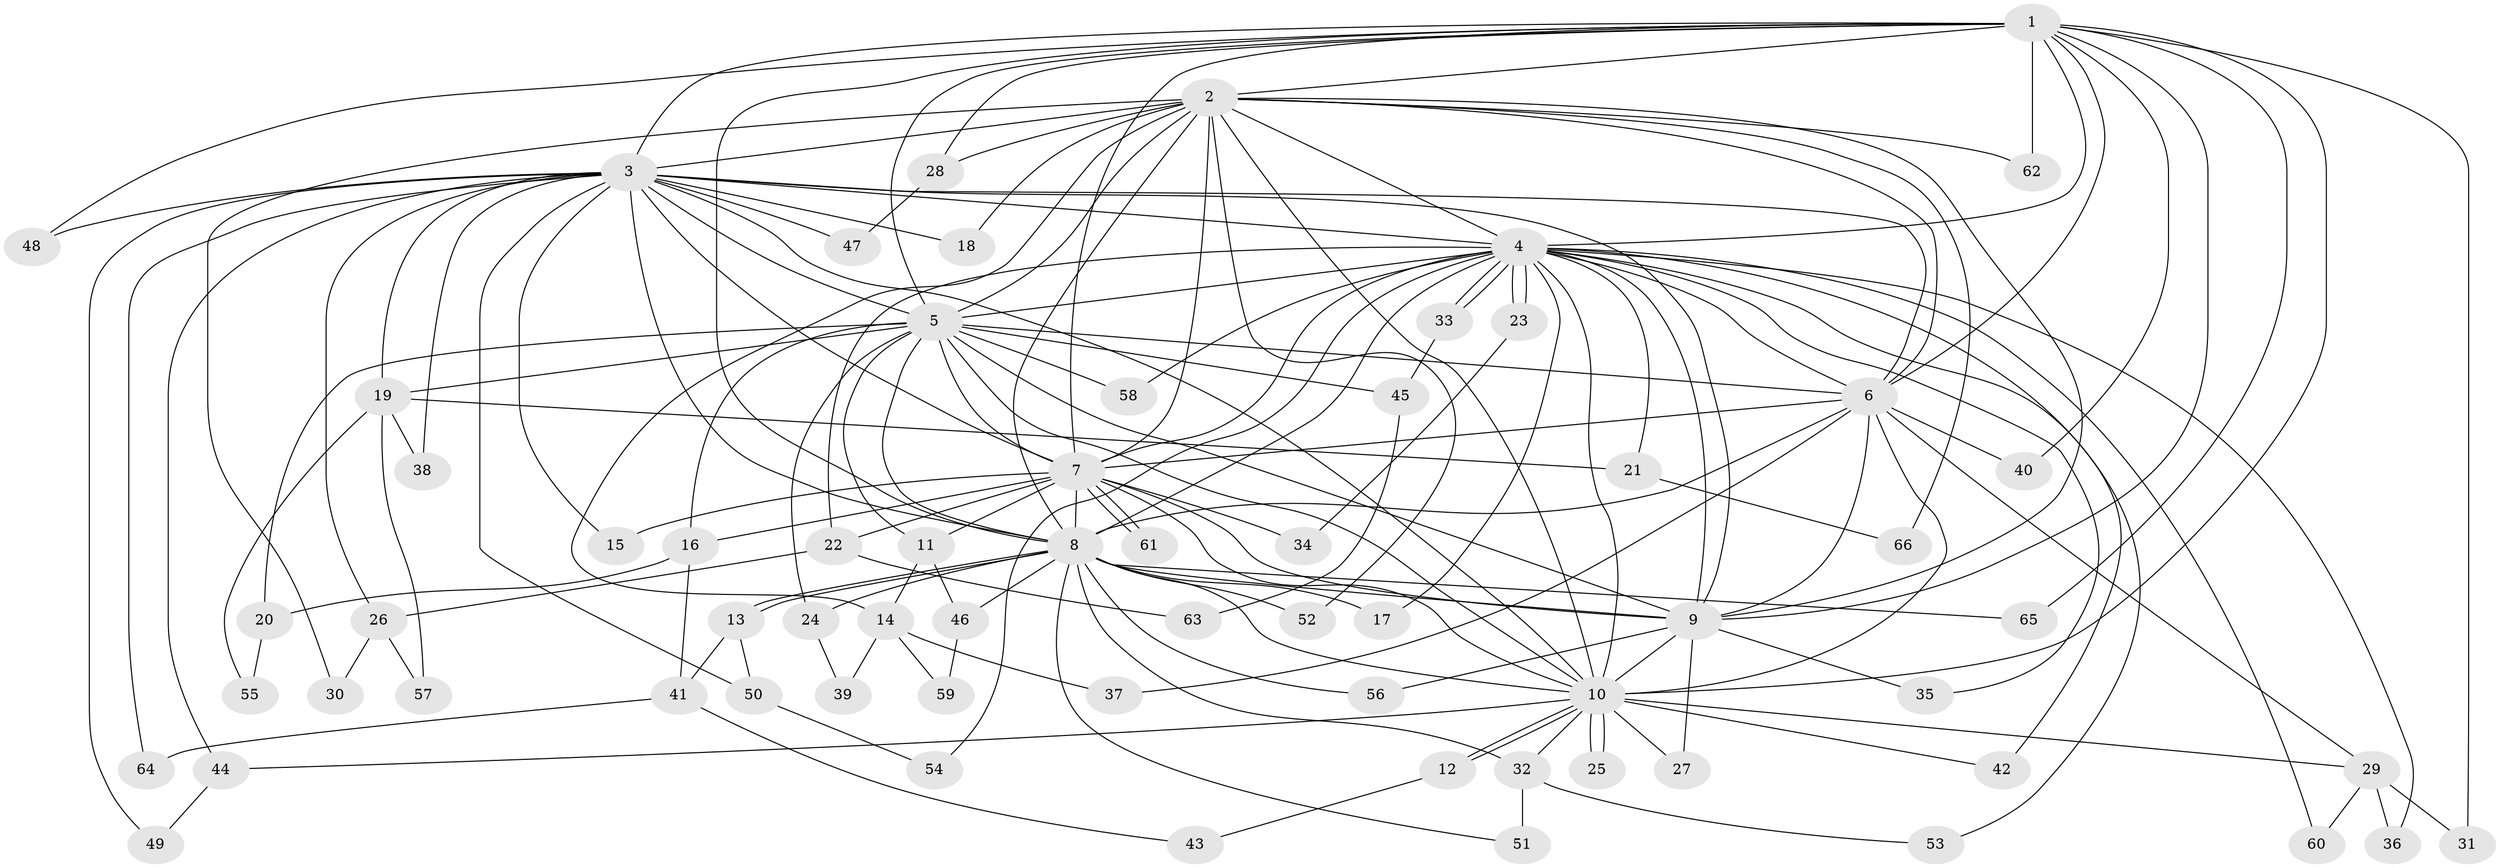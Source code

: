 // coarse degree distribution, {22: 0.038461538461538464, 12: 0.038461538461538464, 5: 0.07692307692307693, 3: 0.2692307692307692, 2: 0.2692307692307692, 4: 0.11538461538461539, 1: 0.19230769230769232}
// Generated by graph-tools (version 1.1) at 2025/17/03/04/25 18:17:29]
// undirected, 66 vertices, 157 edges
graph export_dot {
graph [start="1"]
  node [color=gray90,style=filled];
  1;
  2;
  3;
  4;
  5;
  6;
  7;
  8;
  9;
  10;
  11;
  12;
  13;
  14;
  15;
  16;
  17;
  18;
  19;
  20;
  21;
  22;
  23;
  24;
  25;
  26;
  27;
  28;
  29;
  30;
  31;
  32;
  33;
  34;
  35;
  36;
  37;
  38;
  39;
  40;
  41;
  42;
  43;
  44;
  45;
  46;
  47;
  48;
  49;
  50;
  51;
  52;
  53;
  54;
  55;
  56;
  57;
  58;
  59;
  60;
  61;
  62;
  63;
  64;
  65;
  66;
  1 -- 2;
  1 -- 3;
  1 -- 4;
  1 -- 5;
  1 -- 6;
  1 -- 7;
  1 -- 8;
  1 -- 9;
  1 -- 10;
  1 -- 28;
  1 -- 31;
  1 -- 40;
  1 -- 48;
  1 -- 62;
  1 -- 65;
  2 -- 3;
  2 -- 4;
  2 -- 5;
  2 -- 6;
  2 -- 7;
  2 -- 8;
  2 -- 9;
  2 -- 10;
  2 -- 14;
  2 -- 18;
  2 -- 28;
  2 -- 30;
  2 -- 52;
  2 -- 62;
  2 -- 66;
  3 -- 4;
  3 -- 5;
  3 -- 6;
  3 -- 7;
  3 -- 8;
  3 -- 9;
  3 -- 10;
  3 -- 15;
  3 -- 18;
  3 -- 19;
  3 -- 26;
  3 -- 38;
  3 -- 44;
  3 -- 47;
  3 -- 48;
  3 -- 49;
  3 -- 50;
  3 -- 64;
  4 -- 5;
  4 -- 6;
  4 -- 7;
  4 -- 8;
  4 -- 9;
  4 -- 10;
  4 -- 17;
  4 -- 21;
  4 -- 22;
  4 -- 23;
  4 -- 23;
  4 -- 33;
  4 -- 33;
  4 -- 35;
  4 -- 36;
  4 -- 42;
  4 -- 53;
  4 -- 54;
  4 -- 58;
  4 -- 60;
  5 -- 6;
  5 -- 7;
  5 -- 8;
  5 -- 9;
  5 -- 10;
  5 -- 11;
  5 -- 16;
  5 -- 19;
  5 -- 20;
  5 -- 24;
  5 -- 45;
  5 -- 58;
  6 -- 7;
  6 -- 8;
  6 -- 9;
  6 -- 10;
  6 -- 29;
  6 -- 37;
  6 -- 40;
  7 -- 8;
  7 -- 9;
  7 -- 10;
  7 -- 11;
  7 -- 15;
  7 -- 16;
  7 -- 22;
  7 -- 34;
  7 -- 61;
  7 -- 61;
  8 -- 9;
  8 -- 10;
  8 -- 13;
  8 -- 13;
  8 -- 17;
  8 -- 24;
  8 -- 32;
  8 -- 46;
  8 -- 51;
  8 -- 52;
  8 -- 56;
  8 -- 65;
  9 -- 10;
  9 -- 27;
  9 -- 35;
  9 -- 56;
  10 -- 12;
  10 -- 12;
  10 -- 25;
  10 -- 25;
  10 -- 27;
  10 -- 29;
  10 -- 32;
  10 -- 42;
  10 -- 44;
  11 -- 14;
  11 -- 46;
  12 -- 43;
  13 -- 41;
  13 -- 50;
  14 -- 37;
  14 -- 39;
  14 -- 59;
  16 -- 20;
  16 -- 41;
  19 -- 21;
  19 -- 38;
  19 -- 55;
  19 -- 57;
  20 -- 55;
  21 -- 66;
  22 -- 26;
  22 -- 63;
  23 -- 34;
  24 -- 39;
  26 -- 30;
  26 -- 57;
  28 -- 47;
  29 -- 31;
  29 -- 36;
  29 -- 60;
  32 -- 51;
  32 -- 53;
  33 -- 45;
  41 -- 43;
  41 -- 64;
  44 -- 49;
  45 -- 63;
  46 -- 59;
  50 -- 54;
}
